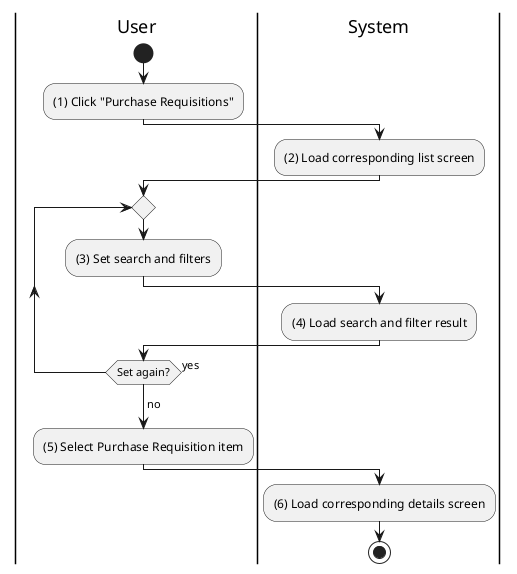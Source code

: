 @startuml purchase-requisition-view
|u|User
|s|System

|u|
start
:(1) Click "Purchase Requisitions";

|s|
:(2) Load corresponding list screen;

|u|
repeat
    :(3) Set search and filters;

    |s|
    :(4) Load search and filter result;
|u|
repeat while (Set again?) is (yes)
->no;
:(5) Select Purchase Requisition item;

|s|
:(6) Load corresponding details screen;
stop
@enduml